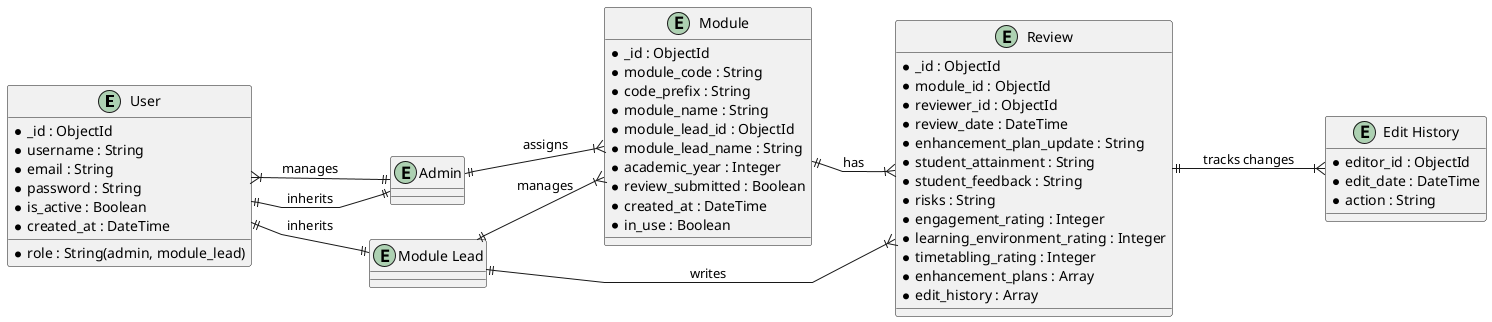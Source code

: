 @startuml
skinparam linetype polyline

' Define User roles
entity "User" as User {
    * _id : ObjectId
    * username : String
    * email : String
    * password : String
    * role : String(admin, module_lead)
    * is_active : Boolean
    * created_at : DateTime
}

' Role Specializations
entity "Admin" as Admin
entity "Module Lead" as ModuleLead

User ||--|| Admin : "inherits"
User ||--|| ModuleLead : "inherits"

' Modules
entity "Module" as Module {
    * _id : ObjectId
    * module_code : String
    * code_prefix : String
    * module_name : String
    * module_lead_id : ObjectId
    * module_lead_name : String
    * academic_year : Integer
    * review_submitted : Boolean
    * created_at : DateTime
    * in_use : Boolean
}

' Reviews
entity "Review" as Review {
    * _id : ObjectId
    * module_id : ObjectId
    * reviewer_id : ObjectId
    * review_date : DateTime
    * enhancement_plan_update : String
    * student_attainment : String
    * student_feedback : String
    * risks : String
    * engagement_rating : Integer
    * learning_environment_rating : Integer
    * timetabling_rating : Integer
    * enhancement_plans : Array
    * edit_history : Array
}

' Edit History
entity "Edit History" as EditHistory {
    * editor_id : ObjectId
    * edit_date : DateTime
    * action : String
}

' Relationships
Admin ||--|{ User : "manages"
Admin ||--|{ Module : "assigns"
ModuleLead ||--|{ Module : "manages"
ModuleLead ||--|{ Review : "writes"
Module ||--|{ Review : "has"
Review ||--|{ EditHistory : "tracks changes"

' Layout Optimization
left to right direction
User -[hidden]-> Module
Module -[hidden]-> Review
Review -[hidden]-> EditHistory
@enduml